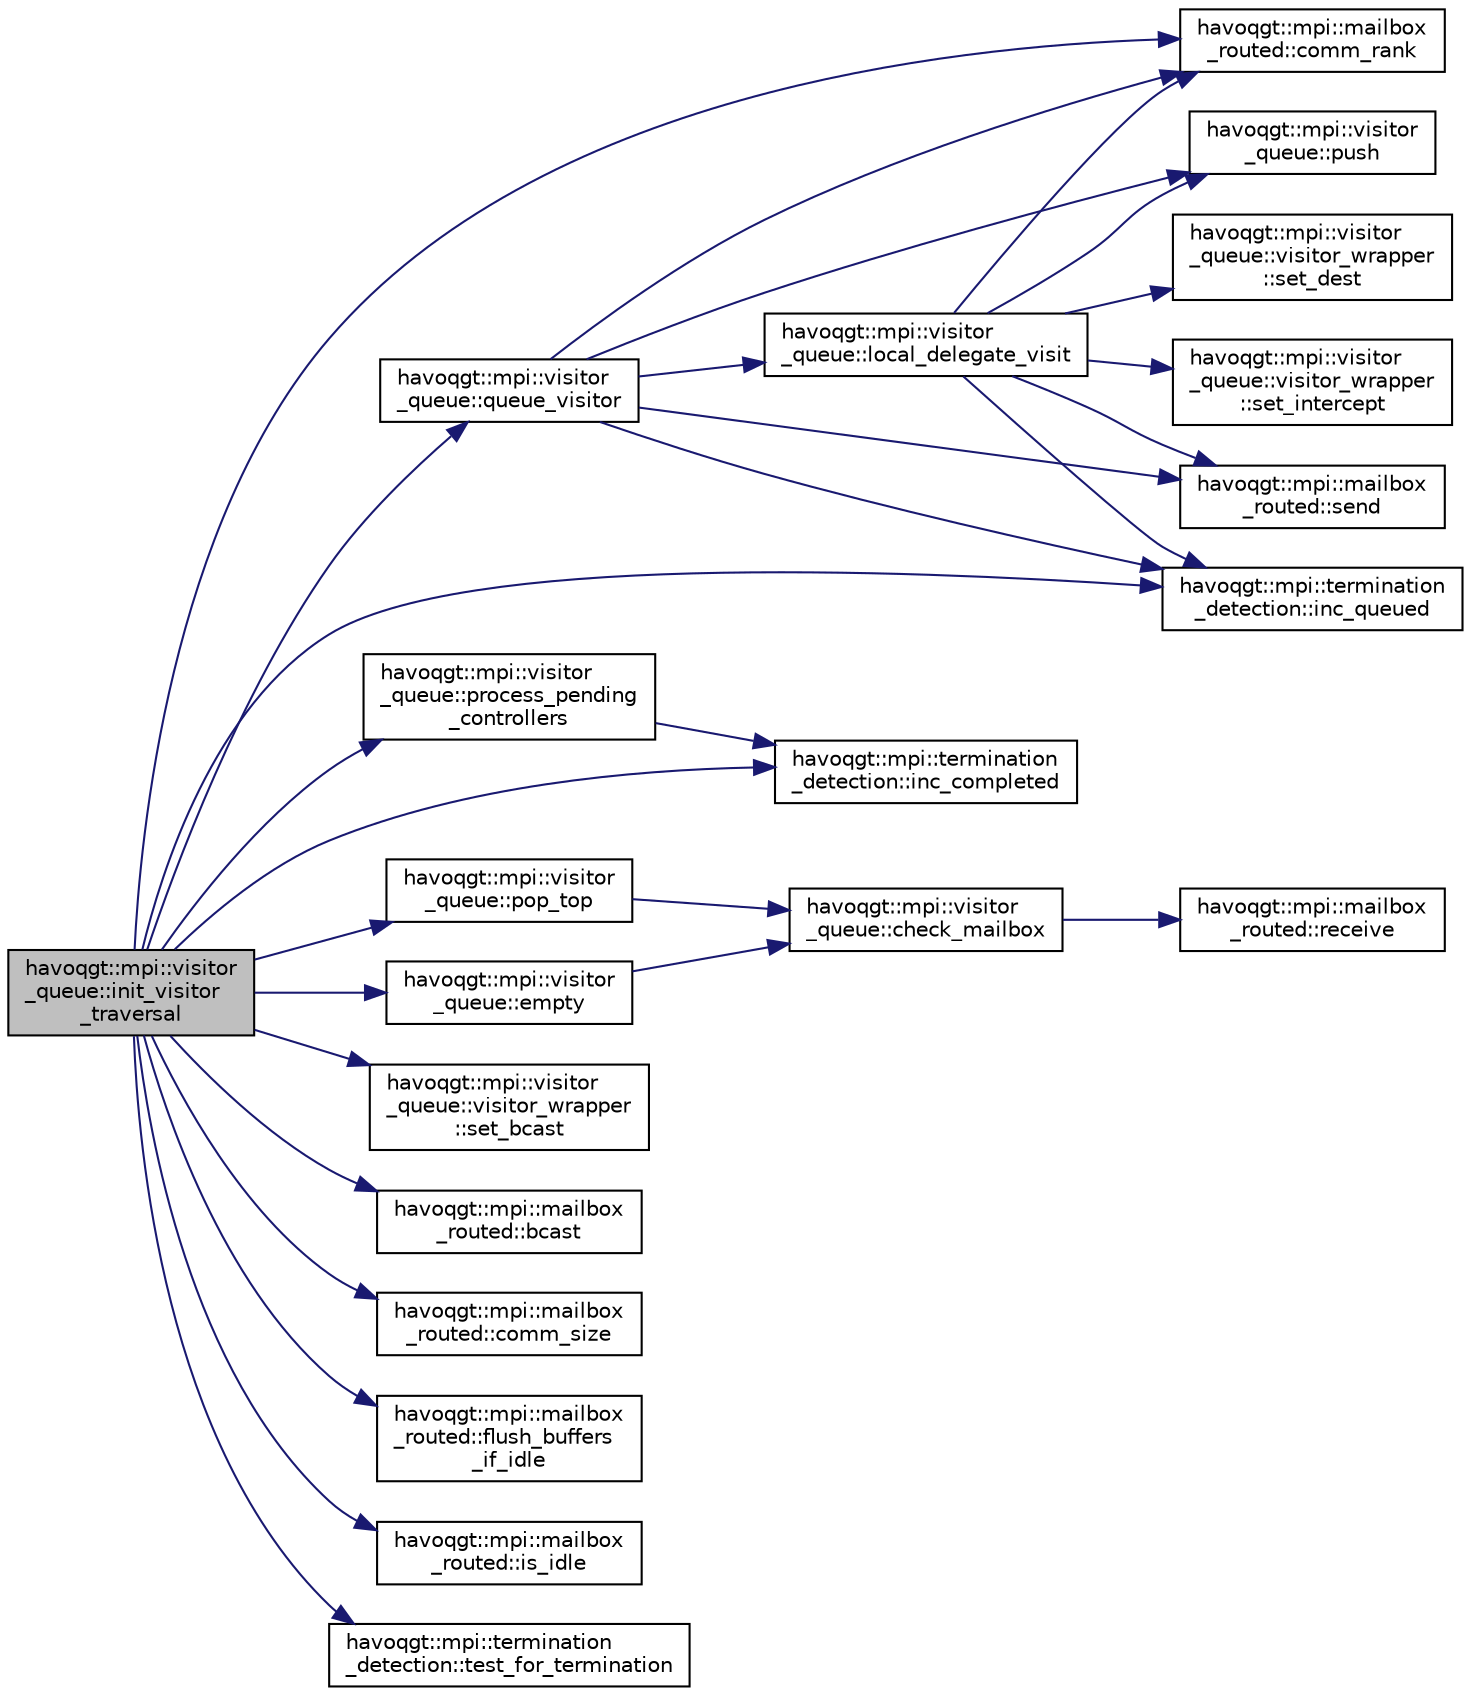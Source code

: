 digraph "havoqgt::mpi::visitor_queue::init_visitor_traversal"
{
  edge [fontname="Helvetica",fontsize="10",labelfontname="Helvetica",labelfontsize="10"];
  node [fontname="Helvetica",fontsize="10",shape=record];
  rankdir="LR";
  Node1 [label="havoqgt::mpi::visitor\l_queue::init_visitor\l_traversal",height=0.2,width=0.4,color="black", fillcolor="grey75", style="filled", fontcolor="black"];
  Node1 -> Node2 [color="midnightblue",fontsize="10",style="solid",fontname="Helvetica"];
  Node2 [label="havoqgt::mpi::mailbox\l_routed::comm_rank",height=0.2,width=0.4,color="black", fillcolor="white", style="filled",URL="$classhavoqgt_1_1mpi_1_1mailbox__routed.html#a6d86bbb3945e3245a15e01e42ded4aa5"];
  Node1 -> Node3 [color="midnightblue",fontsize="10",style="solid",fontname="Helvetica"];
  Node3 [label="havoqgt::mpi::visitor\l_queue::queue_visitor",height=0.2,width=0.4,color="black", fillcolor="white", style="filled",URL="$classhavoqgt_1_1mpi_1_1visitor__queue.html#aca8e94657462b5d73484b41b0ff2fd7a"];
  Node3 -> Node4 [color="midnightblue",fontsize="10",style="solid",fontname="Helvetica"];
  Node4 [label="havoqgt::mpi::visitor\l_queue::local_delegate_visit",height=0.2,width=0.4,color="black", fillcolor="white", style="filled",URL="$classhavoqgt_1_1mpi_1_1visitor__queue.html#a7146317c7f60cb4596fcd9b071dc9c1b"];
  Node4 -> Node2 [color="midnightblue",fontsize="10",style="solid",fontname="Helvetica"];
  Node4 -> Node5 [color="midnightblue",fontsize="10",style="solid",fontname="Helvetica"];
  Node5 [label="havoqgt::mpi::visitor\l_queue::push",height=0.2,width=0.4,color="black", fillcolor="white", style="filled",URL="$classhavoqgt_1_1mpi_1_1visitor__queue.html#a656e79df4cce8d45087d3b65a2fe668b"];
  Node4 -> Node6 [color="midnightblue",fontsize="10",style="solid",fontname="Helvetica"];
  Node6 [label="havoqgt::mpi::termination\l_detection::inc_queued",height=0.2,width=0.4,color="black", fillcolor="white", style="filled",URL="$classhavoqgt_1_1mpi_1_1termination__detection.html#a5e6141d81d9cf6c7def72f50bab50bb1"];
  Node4 -> Node7 [color="midnightblue",fontsize="10",style="solid",fontname="Helvetica"];
  Node7 [label="havoqgt::mpi::visitor\l_queue::visitor_wrapper\l::set_intercept",height=0.2,width=0.4,color="black", fillcolor="white", style="filled",URL="$structhavoqgt_1_1mpi_1_1visitor__queue_1_1visitor__wrapper.html#a2022d5aa5a8dda11ec59eb85d379468a"];
  Node4 -> Node8 [color="midnightblue",fontsize="10",style="solid",fontname="Helvetica"];
  Node8 [label="havoqgt::mpi::visitor\l_queue::visitor_wrapper\l::set_dest",height=0.2,width=0.4,color="black", fillcolor="white", style="filled",URL="$structhavoqgt_1_1mpi_1_1visitor__queue_1_1visitor__wrapper.html#a0e42443f7ff4e32026777502e9970e74"];
  Node4 -> Node9 [color="midnightblue",fontsize="10",style="solid",fontname="Helvetica"];
  Node9 [label="havoqgt::mpi::mailbox\l_routed::send",height=0.2,width=0.4,color="black", fillcolor="white", style="filled",URL="$classhavoqgt_1_1mpi_1_1mailbox__routed.html#a4b421d0cc76bb55b20941bc2750cba39"];
  Node3 -> Node2 [color="midnightblue",fontsize="10",style="solid",fontname="Helvetica"];
  Node3 -> Node5 [color="midnightblue",fontsize="10",style="solid",fontname="Helvetica"];
  Node3 -> Node6 [color="midnightblue",fontsize="10",style="solid",fontname="Helvetica"];
  Node3 -> Node9 [color="midnightblue",fontsize="10",style="solid",fontname="Helvetica"];
  Node1 -> Node10 [color="midnightblue",fontsize="10",style="solid",fontname="Helvetica"];
  Node10 [label="havoqgt::mpi::visitor\l_queue::process_pending\l_controllers",height=0.2,width=0.4,color="black", fillcolor="white", style="filled",URL="$classhavoqgt_1_1mpi_1_1visitor__queue.html#a859a2b400ed2d00cec90347c1a06e3b8"];
  Node10 -> Node11 [color="midnightblue",fontsize="10",style="solid",fontname="Helvetica"];
  Node11 [label="havoqgt::mpi::termination\l_detection::inc_completed",height=0.2,width=0.4,color="black", fillcolor="white", style="filled",URL="$classhavoqgt_1_1mpi_1_1termination__detection.html#a3010c851b0ccc6f9d711c109cac8c53c"];
  Node1 -> Node12 [color="midnightblue",fontsize="10",style="solid",fontname="Helvetica"];
  Node12 [label="havoqgt::mpi::visitor\l_queue::empty",height=0.2,width=0.4,color="black", fillcolor="white", style="filled",URL="$classhavoqgt_1_1mpi_1_1visitor__queue.html#a05d4e63d8cc9dec6a24945ace3c7950e"];
  Node12 -> Node13 [color="midnightblue",fontsize="10",style="solid",fontname="Helvetica"];
  Node13 [label="havoqgt::mpi::visitor\l_queue::check_mailbox",height=0.2,width=0.4,color="black", fillcolor="white", style="filled",URL="$classhavoqgt_1_1mpi_1_1visitor__queue.html#a136fbe7e5f40967469fa3f7200688402"];
  Node13 -> Node14 [color="midnightblue",fontsize="10",style="solid",fontname="Helvetica"];
  Node14 [label="havoqgt::mpi::mailbox\l_routed::receive",height=0.2,width=0.4,color="black", fillcolor="white", style="filled",URL="$classhavoqgt_1_1mpi_1_1mailbox__routed.html#a44520aabc89be081179d16fcbe8584c7"];
  Node1 -> Node15 [color="midnightblue",fontsize="10",style="solid",fontname="Helvetica"];
  Node15 [label="havoqgt::mpi::visitor\l_queue::pop_top",height=0.2,width=0.4,color="black", fillcolor="white", style="filled",URL="$classhavoqgt_1_1mpi_1_1visitor__queue.html#a0aa4c28284192ec40e74a0d99a54cf9b"];
  Node15 -> Node13 [color="midnightblue",fontsize="10",style="solid",fontname="Helvetica"];
  Node1 -> Node16 [color="midnightblue",fontsize="10",style="solid",fontname="Helvetica"];
  Node16 [label="havoqgt::mpi::visitor\l_queue::visitor_wrapper\l::set_bcast",height=0.2,width=0.4,color="black", fillcolor="white", style="filled",URL="$structhavoqgt_1_1mpi_1_1visitor__queue_1_1visitor__wrapper.html#af5107d85335e96ab6349a92e582ed77d"];
  Node1 -> Node17 [color="midnightblue",fontsize="10",style="solid",fontname="Helvetica"];
  Node17 [label="havoqgt::mpi::mailbox\l_routed::bcast",height=0.2,width=0.4,color="black", fillcolor="white", style="filled",URL="$classhavoqgt_1_1mpi_1_1mailbox__routed.html#acd518502180a3da6f351d61bc47efdd9"];
  Node1 -> Node6 [color="midnightblue",fontsize="10",style="solid",fontname="Helvetica"];
  Node1 -> Node18 [color="midnightblue",fontsize="10",style="solid",fontname="Helvetica"];
  Node18 [label="havoqgt::mpi::mailbox\l_routed::comm_size",height=0.2,width=0.4,color="black", fillcolor="white", style="filled",URL="$classhavoqgt_1_1mpi_1_1mailbox__routed.html#a03a3800c110c3de5c72c2fb732c43717"];
  Node1 -> Node11 [color="midnightblue",fontsize="10",style="solid",fontname="Helvetica"];
  Node1 -> Node19 [color="midnightblue",fontsize="10",style="solid",fontname="Helvetica"];
  Node19 [label="havoqgt::mpi::mailbox\l_routed::flush_buffers\l_if_idle",height=0.2,width=0.4,color="black", fillcolor="white", style="filled",URL="$classhavoqgt_1_1mpi_1_1mailbox__routed.html#a59cb72a5fe8f68370c8b16be81638527"];
  Node1 -> Node20 [color="midnightblue",fontsize="10",style="solid",fontname="Helvetica"];
  Node20 [label="havoqgt::mpi::mailbox\l_routed::is_idle",height=0.2,width=0.4,color="black", fillcolor="white", style="filled",URL="$classhavoqgt_1_1mpi_1_1mailbox__routed.html#af8525656981943d35d778d677d51afa4"];
  Node1 -> Node21 [color="midnightblue",fontsize="10",style="solid",fontname="Helvetica"];
  Node21 [label="havoqgt::mpi::termination\l_detection::test_for_termination",height=0.2,width=0.4,color="black", fillcolor="white", style="filled",URL="$classhavoqgt_1_1mpi_1_1termination__detection.html#a97f9df583c6c7023429e8d457272be4c"];
}
